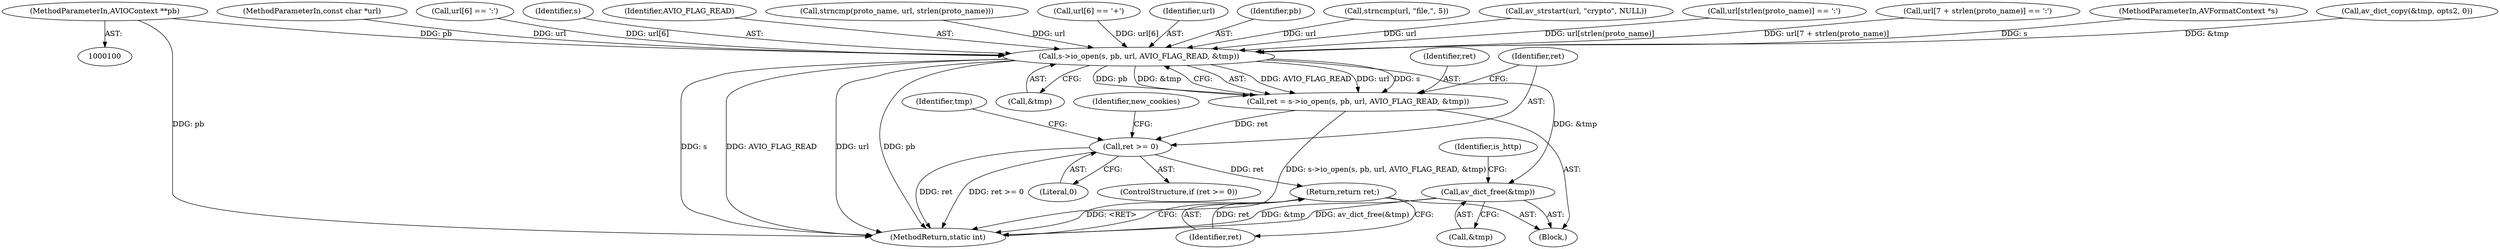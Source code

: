 digraph "0_FFmpeg_189ff4219644532bdfa7bab28dfedaee4d6d4021@pointer" {
"1000102" [label="(MethodParameterIn,AVIOContext **pb)"];
"1000259" [label="(Call,s->io_open(s, pb, url, AVIO_FLAG_READ, &tmp))"];
"1000257" [label="(Call,ret = s->io_open(s, pb, url, AVIO_FLAG_READ, &tmp))"];
"1000267" [label="(Call,ret >= 0)"];
"1000323" [label="(Return,return ret;)"];
"1000311" [label="(Call,av_dict_free(&tmp))"];
"1000128" [label="(Call,av_dict_copy(&tmp, opts2, 0))"];
"1000103" [label="(MethodParameterIn,const char *url)"];
"1000146" [label="(Call,url[6] == ':')"];
"1000323" [label="(Return,return ret;)"];
"1000267" [label="(Call,ret >= 0)"];
"1000260" [label="(Identifier,s)"];
"1000263" [label="(Identifier,AVIO_FLAG_READ)"];
"1000324" [label="(Identifier,ret)"];
"1000325" [label="(MethodReturn,static int)"];
"1000268" [label="(Identifier,ret)"];
"1000264" [label="(Call,&tmp)"];
"1000209" [label="(Call,strncmp(proto_name, url, strlen(proto_name)))"];
"1000141" [label="(Call,url[6] == '+')"];
"1000315" [label="(Identifier,is_http)"];
"1000269" [label="(Literal,0)"];
"1000262" [label="(Identifier,url)"];
"1000312" [label="(Call,&tmp)"];
"1000259" [label="(Call,s->io_open(s, pb, url, AVIO_FLAG_READ, &tmp))"];
"1000257" [label="(Call,ret = s->io_open(s, pb, url, AVIO_FLAG_READ, &tmp))"];
"1000261" [label="(Identifier,pb)"];
"1000251" [label="(Call,strncmp(url, \"file,\", 5))"];
"1000258" [label="(Identifier,ret)"];
"1000311" [label="(Call,av_dict_free(&tmp))"];
"1000223" [label="(Call,av_strstart(url, \"crypto\", NULL))"];
"1000313" [label="(Identifier,tmp)"];
"1000273" [label="(Identifier,new_cookies)"];
"1000214" [label="(Call,url[strlen(proto_name)] == ':')"];
"1000266" [label="(ControlStructure,if (ret >= 0))"];
"1000102" [label="(MethodParameterIn,AVIOContext **pb)"];
"1000107" [label="(Block,)"];
"1000236" [label="(Call,url[7 + strlen(proto_name)] == ':')"];
"1000101" [label="(MethodParameterIn,AVFormatContext *s)"];
"1000102" -> "1000100"  [label="AST: "];
"1000102" -> "1000325"  [label="DDG: pb"];
"1000102" -> "1000259"  [label="DDG: pb"];
"1000259" -> "1000257"  [label="AST: "];
"1000259" -> "1000264"  [label="CFG: "];
"1000260" -> "1000259"  [label="AST: "];
"1000261" -> "1000259"  [label="AST: "];
"1000262" -> "1000259"  [label="AST: "];
"1000263" -> "1000259"  [label="AST: "];
"1000264" -> "1000259"  [label="AST: "];
"1000257" -> "1000259"  [label="CFG: "];
"1000259" -> "1000325"  [label="DDG: s"];
"1000259" -> "1000325"  [label="DDG: AVIO_FLAG_READ"];
"1000259" -> "1000325"  [label="DDG: url"];
"1000259" -> "1000325"  [label="DDG: pb"];
"1000259" -> "1000257"  [label="DDG: AVIO_FLAG_READ"];
"1000259" -> "1000257"  [label="DDG: url"];
"1000259" -> "1000257"  [label="DDG: s"];
"1000259" -> "1000257"  [label="DDG: pb"];
"1000259" -> "1000257"  [label="DDG: &tmp"];
"1000101" -> "1000259"  [label="DDG: s"];
"1000141" -> "1000259"  [label="DDG: url[6]"];
"1000236" -> "1000259"  [label="DDG: url[7 + strlen(proto_name)]"];
"1000209" -> "1000259"  [label="DDG: url"];
"1000214" -> "1000259"  [label="DDG: url[strlen(proto_name)]"];
"1000146" -> "1000259"  [label="DDG: url[6]"];
"1000223" -> "1000259"  [label="DDG: url"];
"1000251" -> "1000259"  [label="DDG: url"];
"1000103" -> "1000259"  [label="DDG: url"];
"1000128" -> "1000259"  [label="DDG: &tmp"];
"1000259" -> "1000311"  [label="DDG: &tmp"];
"1000257" -> "1000107"  [label="AST: "];
"1000258" -> "1000257"  [label="AST: "];
"1000268" -> "1000257"  [label="CFG: "];
"1000257" -> "1000325"  [label="DDG: s->io_open(s, pb, url, AVIO_FLAG_READ, &tmp)"];
"1000257" -> "1000267"  [label="DDG: ret"];
"1000267" -> "1000266"  [label="AST: "];
"1000267" -> "1000269"  [label="CFG: "];
"1000268" -> "1000267"  [label="AST: "];
"1000269" -> "1000267"  [label="AST: "];
"1000273" -> "1000267"  [label="CFG: "];
"1000313" -> "1000267"  [label="CFG: "];
"1000267" -> "1000325"  [label="DDG: ret"];
"1000267" -> "1000325"  [label="DDG: ret >= 0"];
"1000267" -> "1000323"  [label="DDG: ret"];
"1000323" -> "1000107"  [label="AST: "];
"1000323" -> "1000324"  [label="CFG: "];
"1000324" -> "1000323"  [label="AST: "];
"1000325" -> "1000323"  [label="CFG: "];
"1000323" -> "1000325"  [label="DDG: <RET>"];
"1000324" -> "1000323"  [label="DDG: ret"];
"1000311" -> "1000107"  [label="AST: "];
"1000311" -> "1000312"  [label="CFG: "];
"1000312" -> "1000311"  [label="AST: "];
"1000315" -> "1000311"  [label="CFG: "];
"1000311" -> "1000325"  [label="DDG: &tmp"];
"1000311" -> "1000325"  [label="DDG: av_dict_free(&tmp)"];
}
